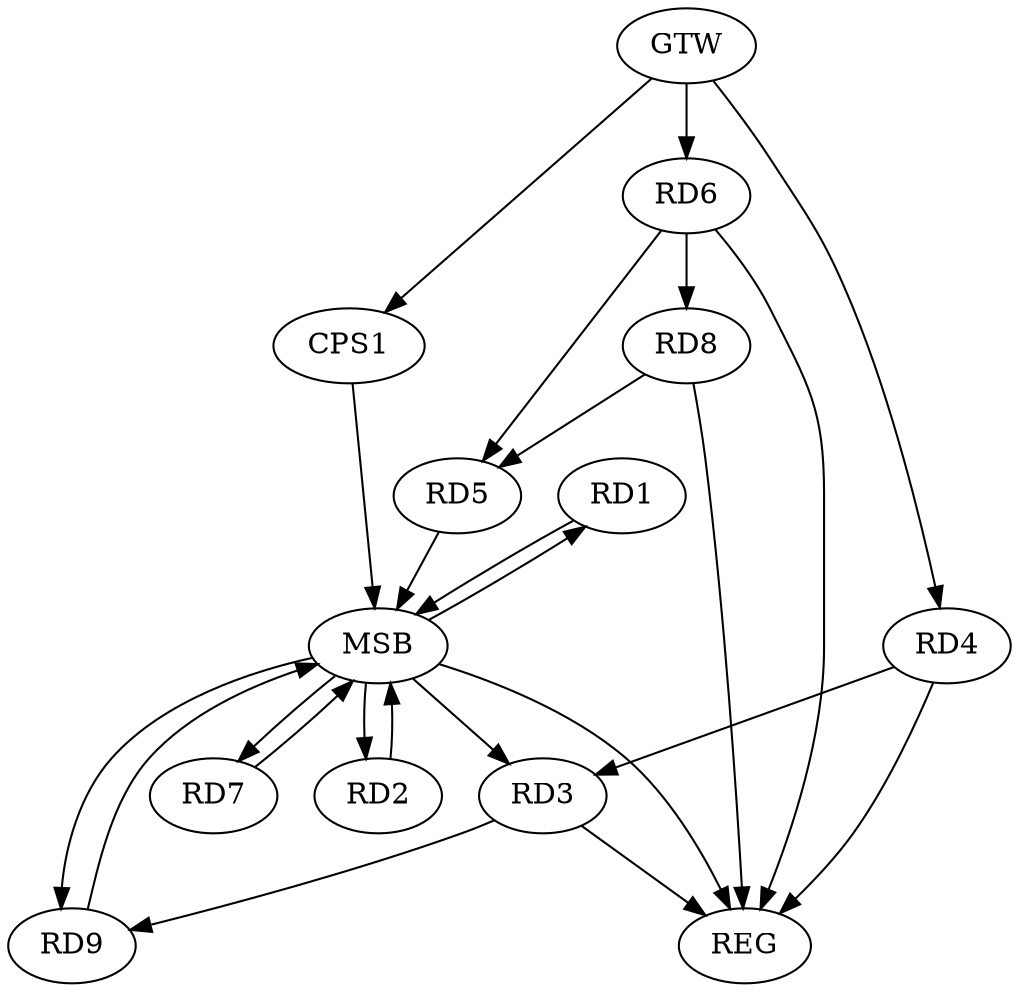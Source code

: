 strict digraph G {
  RD1 [ label="RD1" ];
  RD2 [ label="RD2" ];
  RD3 [ label="RD3" ];
  RD4 [ label="RD4" ];
  RD5 [ label="RD5" ];
  RD6 [ label="RD6" ];
  RD7 [ label="RD7" ];
  RD8 [ label="RD8" ];
  RD9 [ label="RD9" ];
  CPS1 [ label="CPS1" ];
  GTW [ label="GTW" ];
  REG [ label="REG" ];
  MSB [ label="MSB" ];
  RD4 -> RD3;
  RD3 -> RD9;
  RD6 -> RD5;
  RD8 -> RD5;
  RD6 -> RD8;
  GTW -> RD4;
  GTW -> RD6;
  GTW -> CPS1;
  RD3 -> REG;
  RD4 -> REG;
  RD6 -> REG;
  RD8 -> REG;
  RD1 -> MSB;
  MSB -> REG;
  RD2 -> MSB;
  RD5 -> MSB;
  MSB -> RD2;
  MSB -> RD3;
  RD7 -> MSB;
  RD9 -> MSB;
  CPS1 -> MSB;
  MSB -> RD1;
  MSB -> RD7;
  MSB -> RD9;
}
